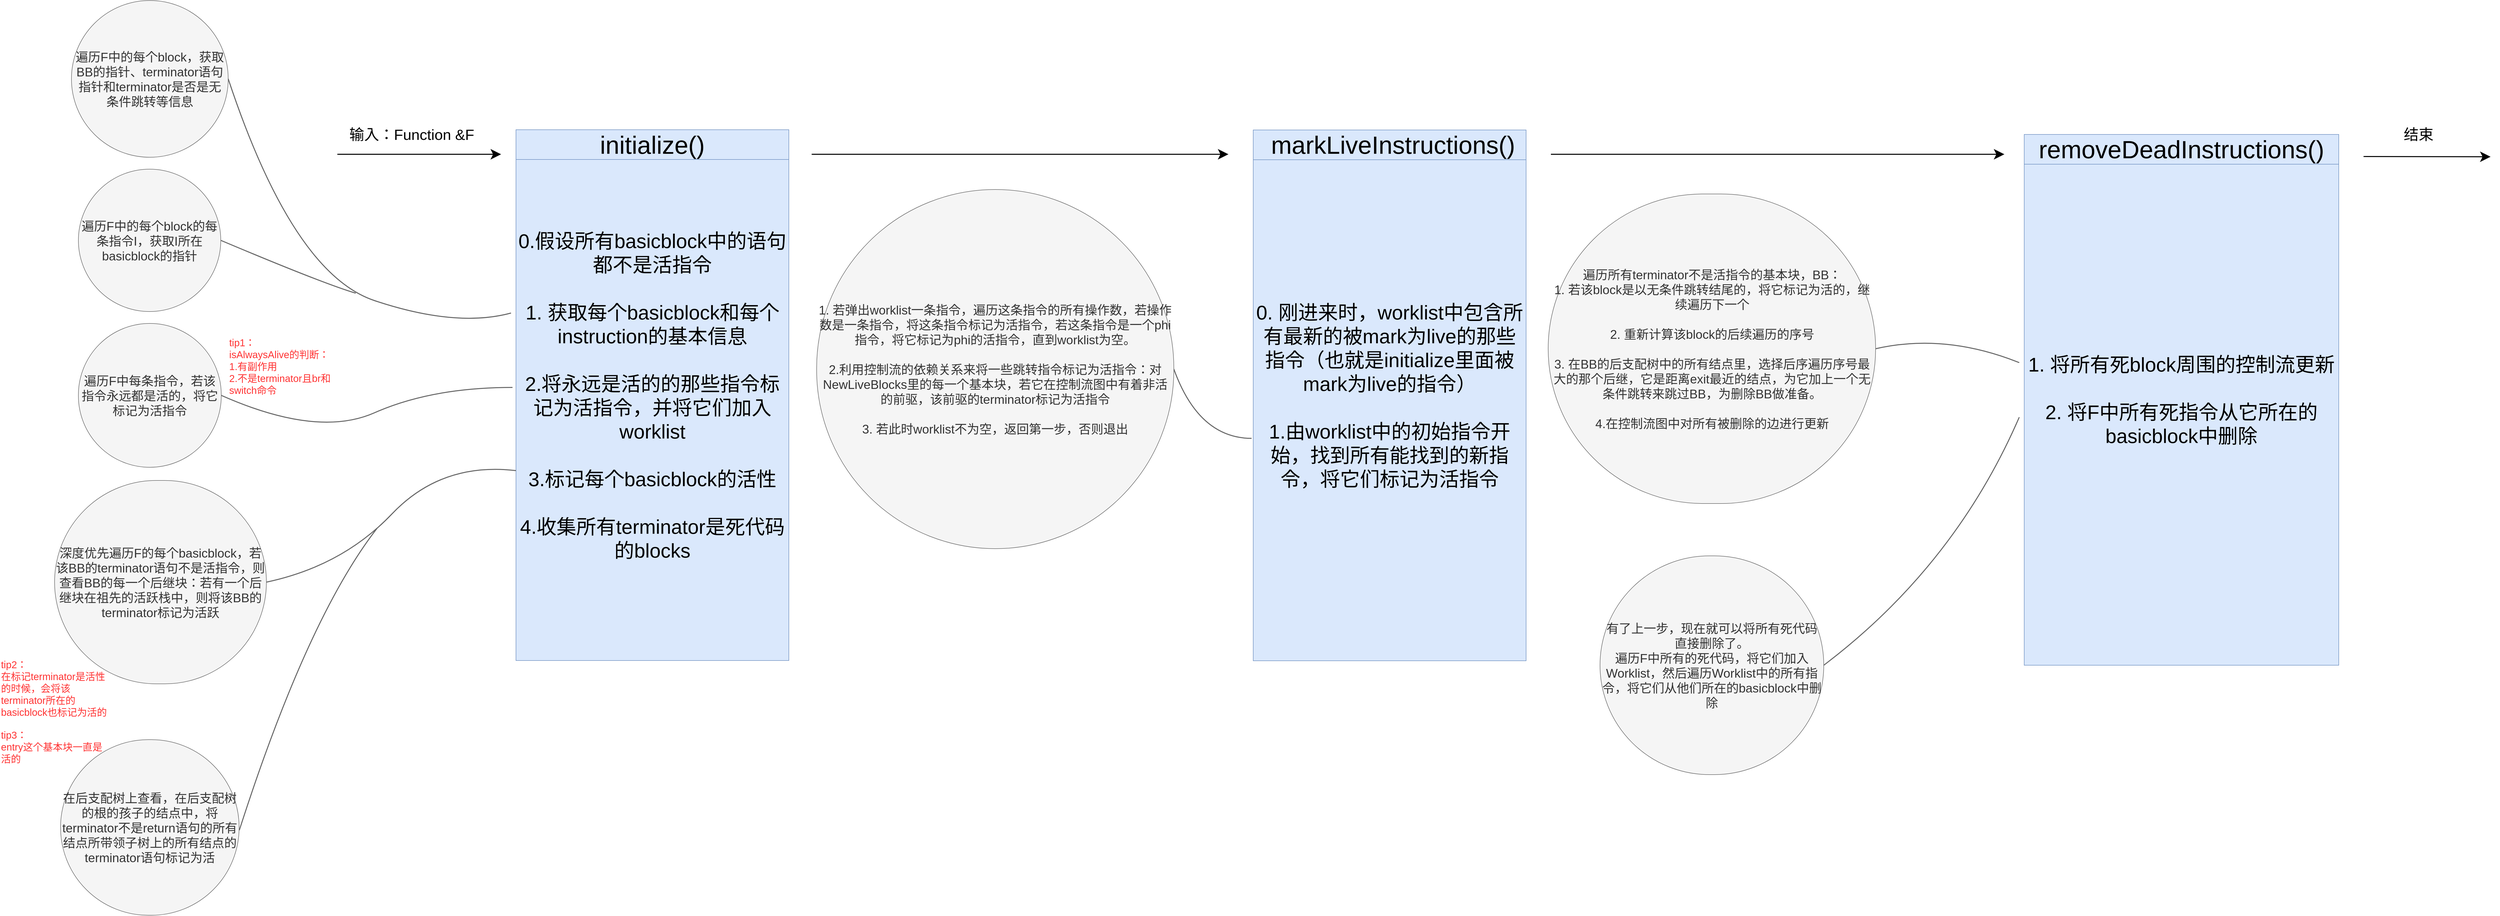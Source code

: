 <mxfile version="12.3.2" type="device" pages="1"><diagram id="pO_EXfurTWqaVWr-_5Jp" name="第 1 页"><mxGraphModel dx="1730" dy="1052" grid="1" gridSize="10" guides="1" tooltips="1" connect="1" arrows="1" fold="1" page="1" pageScale="1" pageWidth="4681" pageHeight="3300" math="0" shadow="0"><root><mxCell id="0"/><mxCell id="1" parent="0"/><mxCell id="3-9FITEE-aQowS6n4WxS-32" value="0. 刚进来时，worklist中包含所有最新的被mark为live的那些指令（也就是initialize里面被mark为live的指令）&lt;br&gt;&lt;br&gt;1.由worklist中的初始指令开始，找到所有能找到的新指令，将它们标记为活指令" style="rounded=0;whiteSpace=wrap;html=1;fontSize=40;fillColor=#dae8fc;strokeColor=#6c8ebf;" vertex="1" parent="1"><mxGeometry x="2936" y="821" width="550" height="1070" as="geometry"/></mxCell><mxCell id="3-9FITEE-aQowS6n4WxS-1" value="" style="endArrow=classic;html=1;endSize=15;strokeWidth=2;" edge="1" parent="1"><mxGeometry width="50" height="50" relative="1" as="geometry"><mxPoint x="1090" y="870" as="sourcePoint"/><mxPoint x="1420" y="870" as="targetPoint"/></mxGeometry></mxCell><mxCell id="3-9FITEE-aQowS6n4WxS-3" value="输入：Function &amp;amp;F" style="text;html=1;strokeColor=none;fillColor=none;align=center;verticalAlign=middle;whiteSpace=wrap;rounded=0;fontSize=30;" vertex="1" parent="1"><mxGeometry x="1100" y="800" width="280" height="60" as="geometry"/></mxCell><mxCell id="3-9FITEE-aQowS6n4WxS-4" value="0.假设所有basicblock中的语句都不是活指令&lt;br&gt;&lt;br&gt;1. 获取每个basicblock和每个instruction的基本信息&lt;br style=&quot;font-size: 40px&quot;&gt;&lt;br style=&quot;font-size: 40px&quot;&gt;2.将永远是活的的那些指令标记为活指令，并将它们加入worklist&lt;br style=&quot;font-size: 40px&quot;&gt;&lt;br style=&quot;font-size: 40px&quot;&gt;3.标记每个basicblock的活性&lt;br style=&quot;font-size: 40px&quot;&gt;&lt;br style=&quot;font-size: 40px&quot;&gt;4.收集所有terminator是死代码的blocks" style="rounded=0;whiteSpace=wrap;html=1;fontSize=40;fillColor=#dae8fc;strokeColor=#6c8ebf;" vertex="1" parent="1"><mxGeometry x="1450" y="820.5" width="550" height="1070" as="geometry"/></mxCell><mxCell id="3-9FITEE-aQowS6n4WxS-7" value="&lt;span style=&quot;white-space: normal&quot;&gt;initialize()&lt;/span&gt;" style="rounded=0;whiteSpace=wrap;html=1;fontSize=50;fillColor=#dae8fc;strokeColor=#6c8ebf;" vertex="1" parent="1"><mxGeometry x="1450" y="820.5" width="550" height="60" as="geometry"/></mxCell><mxCell id="3-9FITEE-aQowS6n4WxS-12" value="遍历F中的每个block，获取BB的指针、terminator语句指针和terminator是否是无条件跳转等信息" style="whiteSpace=wrap;html=1;rounded=1;arcSize=50;align=center;verticalAlign=middle;container=1;recursiveResize=0;strokeWidth=1;autosize=1;spacing=4;treeFolding=1;treeMoving=1;fontSize=25;fillColor=#f5f5f5;strokeColor=#666666;fontColor=#333333;overflow=hidden;strokeOpacity=100;backgroundOutline=0;cloneable=1;fixDash=0;snapToPoint=0;portConstraintRotation=0;noLabel=0;" vertex="1" parent="1"><mxGeometry x="554" y="560" width="316" height="316" as="geometry"/></mxCell><mxCell id="3-9FITEE-aQowS6n4WxS-14" value="" style="endArrow=none;html=1;strokeWidth=2;fontSize=40;exitX=1;exitY=0.5;exitDx=0;exitDy=0;curved=1;fillColor=#f5f5f5;strokeColor=#666666;" edge="1" parent="1" source="3-9FITEE-aQowS6n4WxS-12"><mxGeometry width="50" height="50" relative="1" as="geometry"><mxPoint x="810" y="2040" as="sourcePoint"/><mxPoint x="1440" y="1190" as="targetPoint"/><Array as="points"><mxPoint x="1000" y="1110"/><mxPoint x="1330" y="1220"/></Array></mxGeometry></mxCell><mxCell id="3-9FITEE-aQowS6n4WxS-15" value="" style="endArrow=none;html=1;strokeWidth=2;fontSize=20;exitX=1;exitY=0.5;exitDx=0;exitDy=0;curved=1;fillColor=#f5f5f5;strokeColor=#666666;" edge="1" parent="1" source="3-9FITEE-aQowS6n4WxS-16"><mxGeometry width="50" height="50" relative="1" as="geometry"><mxPoint x="904" y="1235" as="sourcePoint"/><mxPoint x="1127" y="1150" as="targetPoint"/><Array as="points"><mxPoint x="1060" y="1130"/></Array></mxGeometry></mxCell><mxCell id="3-9FITEE-aQowS6n4WxS-16" value="遍历F中的每个block的每条指令I，获取I所在basicblock的指针" style="whiteSpace=wrap;html=1;rounded=1;arcSize=50;align=center;verticalAlign=middle;container=1;recursiveResize=0;strokeWidth=1;autosize=1;spacing=4;treeFolding=1;treeMoving=1;fontSize=25;fillColor=#f5f5f5;strokeColor=#666666;fontColor=#333333;" vertex="1" parent="1"><mxGeometry x="568" y="900" width="287" height="287" as="geometry"/></mxCell><mxCell id="3-9FITEE-aQowS6n4WxS-19" value="" style="endArrow=none;html=1;strokeWidth=2;fontSize=20;exitX=1;exitY=0.5;exitDx=0;exitDy=0;curved=1;fillColor=#f5f5f5;strokeColor=#666666;" edge="1" parent="1" source="3-9FITEE-aQowS6n4WxS-20"><mxGeometry width="50" height="50" relative="1" as="geometry"><mxPoint x="940" y="1483.5" as="sourcePoint"/><mxPoint x="1443" y="1340" as="targetPoint"/><Array as="points"><mxPoint x="1050" y="1442"/><mxPoint x="1280" y="1340"/></Array></mxGeometry></mxCell><mxCell id="3-9FITEE-aQowS6n4WxS-20" value="遍历F中每条指令，若该指令永远都是活的，将它标记为活指令" style="whiteSpace=wrap;html=1;rounded=1;arcSize=50;align=center;verticalAlign=middle;container=1;recursiveResize=0;strokeWidth=1;autosize=1;spacing=4;treeFolding=1;treeMoving=1;fontSize=25;fillColor=#f5f5f5;strokeColor=#666666;fontColor=#333333;" vertex="1" parent="1"><mxGeometry x="568" y="1211" width="288" height="290" as="geometry"/></mxCell><mxCell id="3-9FITEE-aQowS6n4WxS-22" value="tip1：&lt;br&gt;isAlwaysAlive的判断：&lt;br&gt;1.有副作用&lt;br&gt;2.不是terminator且br和switch命令" style="rounded=1;whiteSpace=wrap;html=1;fontSize=20;fillColor=none;strokeColor=none;fontColor=#FF3333;align=left;" vertex="1" parent="1"><mxGeometry x="870" y="1211" width="220" height="172" as="geometry"/></mxCell><mxCell id="3-9FITEE-aQowS6n4WxS-23" value="" style="endArrow=none;html=1;strokeWidth=2;fontSize=20;exitX=1;exitY=0.5;exitDx=0;exitDy=0;curved=1;fillColor=#f5f5f5;strokeColor=#666666;entryX=-0.012;entryY=0.416;entryDx=0;entryDy=0;entryPerimeter=0;" edge="1" parent="1" source="3-9FITEE-aQowS6n4WxS-24"><mxGeometry width="50" height="50" relative="1" as="geometry"><mxPoint x="880" y="1617.5" as="sourcePoint"/><mxPoint x="1449.9" y="1507.62" as="targetPoint"/><Array as="points"><mxPoint x="1100" y="1700"/><mxPoint x="1300" y="1490"/></Array></mxGeometry></mxCell><mxCell id="3-9FITEE-aQowS6n4WxS-24" value="深度优先遍历F的每个basicblock，若该BB的terminator语句不是活指令，则查看BB的每一个后继块：若有一个后继块在祖先的活跃栈中，则将该BB的terminator标记为活跃" style="whiteSpace=wrap;html=1;rounded=1;arcSize=50;align=center;verticalAlign=middle;container=1;recursiveResize=0;strokeWidth=1;autosize=1;spacing=4;treeFolding=1;treeMoving=1;fontSize=25;fillColor=#f5f5f5;strokeColor=#666666;fontColor=#333333;" vertex="1" parent="1"><mxGeometry x="520" y="1527.5" width="427" height="410" as="geometry"/></mxCell><mxCell id="3-9FITEE-aQowS6n4WxS-26" value="在后支配树上查看，在后支配树的根的孩子的结点中，将terminator不是return语句的所有结点所带领子树上的所有结点的terminator语句标记为活" style="whiteSpace=wrap;html=1;rounded=1;arcSize=50;align=center;verticalAlign=middle;container=1;recursiveResize=0;strokeWidth=1;autosize=1;spacing=4;treeFolding=1;treeMoving=1;fontSize=25;fillColor=#f5f5f5;strokeColor=#666666;fontColor=#333333;" vertex="1" parent="1"><mxGeometry x="532" y="2050" width="360" height="354" as="geometry"/></mxCell><mxCell id="3-9FITEE-aQowS6n4WxS-27" value="" style="endArrow=none;html=1;strokeWidth=2;fontSize=20;curved=1;fillColor=#f5f5f5;strokeColor=#666666;exitX=1.001;exitY=0.516;exitDx=0;exitDy=0;exitPerimeter=0;" edge="1" parent="1" source="3-9FITEE-aQowS6n4WxS-26"><mxGeometry width="50" height="50" relative="1" as="geometry"><mxPoint x="920" y="2100" as="sourcePoint"/><mxPoint x="1170" y="1624" as="targetPoint"/><Array as="points"><mxPoint x="1030" y="1804"/></Array></mxGeometry></mxCell><mxCell id="3-9FITEE-aQowS6n4WxS-28" value="tip2：&lt;br&gt;在标记terminator是活性的时候，会将该terminator所在的basicblock也标记为活的" style="rounded=1;whiteSpace=wrap;html=1;fontSize=20;fillColor=none;strokeColor=none;fontColor=#FF3333;align=left;" vertex="1" parent="1"><mxGeometry x="410" y="1860" width="220" height="172" as="geometry"/></mxCell><mxCell id="3-9FITEE-aQowS6n4WxS-29" value="tip3：&lt;br&gt;entry这个基本块一直是活的" style="rounded=1;whiteSpace=wrap;html=1;fontSize=20;fillColor=none;strokeColor=none;fontColor=#FF3333;align=left;" vertex="1" parent="1"><mxGeometry x="410" y="2014.5" width="220" height="98" as="geometry"/></mxCell><mxCell id="3-9FITEE-aQowS6n4WxS-30" value="" style="endArrow=classic;html=1;endSize=15;strokeWidth=2;" edge="1" parent="1"><mxGeometry width="50" height="50" relative="1" as="geometry"><mxPoint x="2046.0" y="870" as="sourcePoint"/><mxPoint x="2886" y="870" as="targetPoint"/></mxGeometry></mxCell><mxCell id="3-9FITEE-aQowS6n4WxS-31" value="&amp;nbsp;markLiveInstructions()" style="rounded=0;whiteSpace=wrap;html=1;fontSize=50;fillColor=#dae8fc;strokeColor=#6c8ebf;" vertex="1" parent="1"><mxGeometry x="2936" y="821" width="550" height="60" as="geometry"/></mxCell><mxCell id="3-9FITEE-aQowS6n4WxS-33" value="" style="endArrow=none;html=1;strokeWidth=2;fontSize=20;curved=1;fillColor=#f5f5f5;strokeColor=#666666;entryX=-0.006;entryY=0.581;entryDx=0;entryDy=0;entryPerimeter=0;exitX=1;exitY=0.5;exitDx=0;exitDy=0;" edge="1" parent="1" source="3-9FITEE-aQowS6n4WxS-34" target="3-9FITEE-aQowS6n4WxS-32"><mxGeometry width="50" height="50" relative="1" as="geometry"><mxPoint x="2486" y="1230" as="sourcePoint"/><mxPoint x="3036" y="1460" as="targetPoint"/><Array as="points"><mxPoint x="2826" y="1442"/></Array></mxGeometry></mxCell><mxCell id="3-9FITEE-aQowS6n4WxS-34" value="1. 若弹出worklist一条指令，遍历这条指令的所有操作数，若操作数是一条指令，将这条指令标记为活指令，若这条指令是一个phi指令，将它标记为phi的活指令，直到worklist为空。&lt;br style=&quot;font-size: 25px;&quot;&gt;&lt;br style=&quot;font-size: 25px;&quot;&gt;2.利用控制流的依赖关系来将一些跳转指令标记为活指令：对NewLiveBlocks里的每一个基本块，若它在控制流图中有着非活的前驱，该前驱的terminator标记为活指令&lt;br style=&quot;font-size: 25px;&quot;&gt;&lt;br style=&quot;font-size: 25px;&quot;&gt;3. 若此时worklist不为空，返回第一步，否则退出" style="whiteSpace=wrap;html=1;rounded=1;arcSize=50;align=center;verticalAlign=middle;container=1;recursiveResize=0;strokeWidth=1;autosize=1;spacing=4;treeFolding=1;treeMoving=1;fontSize=25;fillColor=#f5f5f5;strokeColor=#666666;fontColor=#333333;" vertex="1" parent="1"><mxGeometry x="2056" y="941" width="720" height="724" as="geometry"/></mxCell><mxCell id="3-9FITEE-aQowS6n4WxS-35" value="1. 将所有死block周围的控制流更新&lt;br&gt;&lt;br&gt;2. 将F中所有死指令从它所在的basicblock中删除" style="rounded=0;whiteSpace=wrap;html=1;fontSize=40;fillColor=#dae8fc;strokeColor=#6c8ebf;" vertex="1" parent="1"><mxGeometry x="4490" y="830" width="634" height="1070" as="geometry"/></mxCell><mxCell id="3-9FITEE-aQowS6n4WxS-36" value="removeDeadInstructions()" style="rounded=0;whiteSpace=wrap;html=1;fontSize=50;fillColor=#dae8fc;strokeColor=#6c8ebf;" vertex="1" parent="1"><mxGeometry x="4490" y="830" width="634" height="60" as="geometry"/></mxCell><mxCell id="3-9FITEE-aQowS6n4WxS-37" value="" style="endArrow=classic;html=1;endSize=15;strokeWidth=2;" edge="1" parent="1"><mxGeometry width="50" height="50" relative="1" as="geometry"><mxPoint x="3536" y="870" as="sourcePoint"/><mxPoint x="4450" y="870" as="targetPoint"/></mxGeometry></mxCell><mxCell id="3-9FITEE-aQowS6n4WxS-39" value="" style="endArrow=none;html=1;strokeWidth=2;fontSize=20;curved=1;fillColor=#f5f5f5;strokeColor=#666666;exitX=1;exitY=0.5;exitDx=0;exitDy=0;" edge="1" parent="1" source="3-9FITEE-aQowS6n4WxS-40"><mxGeometry width="50" height="50" relative="1" as="geometry"><mxPoint x="4110" y="1230" as="sourcePoint"/><mxPoint x="4480" y="1290" as="targetPoint"/><Array as="points"><mxPoint x="4330" y="1230"/></Array></mxGeometry></mxCell><mxCell id="3-9FITEE-aQowS6n4WxS-40" value="遍历所有terminator不是活指令的基本块，BB：&lt;br&gt;1. 若该block是以无条件跳转结尾的，将它标记为活的，继续遍历下一个&lt;br&gt;&lt;br&gt;2. 重新计算该block的后续遍历的序号&lt;br&gt;&lt;br&gt;3. 在BB的后支配树中的所有结点里，选择后序遍历序号最大的那个后继，它是距离exit最近的结点，为它加上一个无条件跳转来跳过BB，为删除BB做准备。&lt;br&gt;&lt;br&gt;4.在控制流图中对所有被删除的边进行更新" style="whiteSpace=wrap;html=1;rounded=1;arcSize=50;align=center;verticalAlign=middle;container=1;recursiveResize=0;strokeWidth=1;autosize=1;spacing=4;treeFolding=1;treeMoving=1;fontSize=25;fillColor=#f5f5f5;strokeColor=#666666;fontColor=#333333;" vertex="1" parent="1"><mxGeometry x="3530.5" y="950" width="660" height="624" as="geometry"/></mxCell><mxCell id="3-9FITEE-aQowS6n4WxS-45" value="有了上一步，现在就可以将所有死代码直接删除了。&lt;br&gt;遍历F中所有的死代码，将它们加入Worklist，然后遍历Worklist中的所有指令，将它们从他们所在的basicblock中删除" style="whiteSpace=wrap;html=1;rounded=1;arcSize=50;align=center;verticalAlign=middle;container=1;recursiveResize=0;strokeWidth=1;autosize=1;spacing=4;treeFolding=1;treeMoving=1;fontSize=25;fillColor=#f5f5f5;strokeColor=#666666;fontColor=#333333;" vertex="1" parent="1"><mxGeometry x="3635" y="1679.5" width="451" height="441" as="geometry"/></mxCell><mxCell id="3-9FITEE-aQowS6n4WxS-46" value="" style="endArrow=none;html=1;strokeWidth=2;fontSize=20;curved=1;fillColor=#f5f5f5;strokeColor=#666666;exitX=1;exitY=0.5;exitDx=0;exitDy=0;" edge="1" parent="1" source="3-9FITEE-aQowS6n4WxS-45"><mxGeometry width="50" height="50" relative="1" as="geometry"><mxPoint x="4190" y="1732.5" as="sourcePoint"/><mxPoint x="4480" y="1400" as="targetPoint"/><Array as="points"><mxPoint x="4350" y="1700"/></Array></mxGeometry></mxCell><mxCell id="3-9FITEE-aQowS6n4WxS-48" value="" style="endArrow=classic;html=1;endSize=15;strokeWidth=2;" edge="1" parent="1"><mxGeometry width="50" height="50" relative="1" as="geometry"><mxPoint x="5174" y="874.5" as="sourcePoint"/><mxPoint x="5430" y="875" as="targetPoint"/></mxGeometry></mxCell><mxCell id="3-9FITEE-aQowS6n4WxS-49" value="结束" style="text;html=1;strokeColor=none;fillColor=none;align=center;verticalAlign=middle;whiteSpace=wrap;rounded=0;fontSize=30;" vertex="1" parent="1"><mxGeometry x="5210" y="800" width="150" height="60" as="geometry"/></mxCell></root></mxGraphModel></diagram></mxfile>